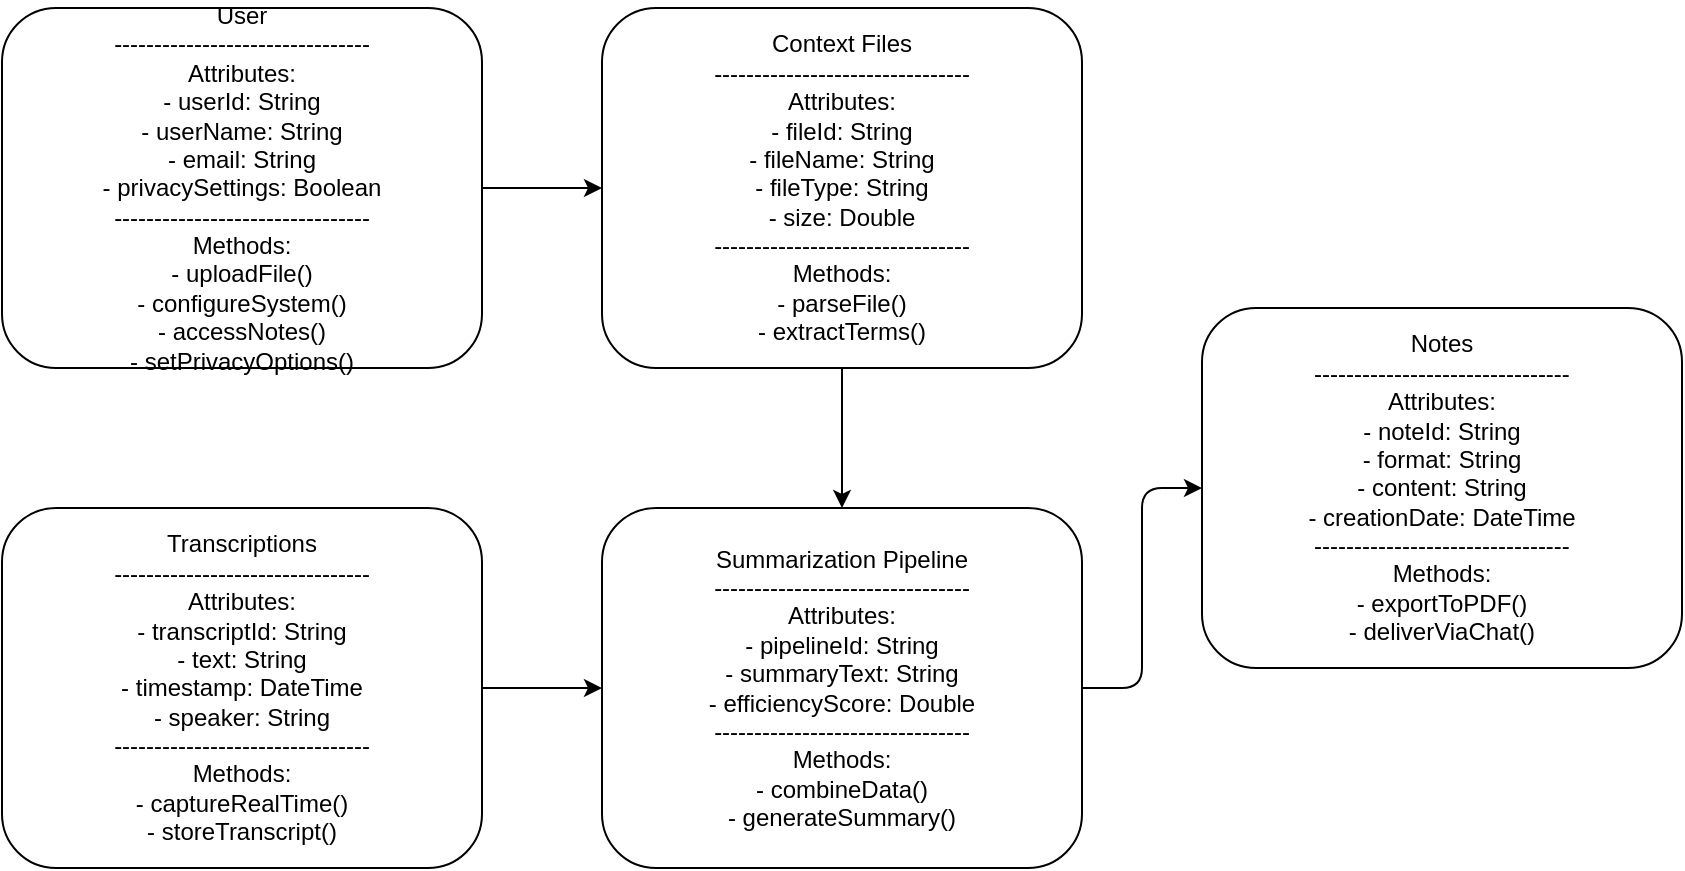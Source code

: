 <mxfile version="24.8.9">
  <diagram id="GvydzLp2npG492zEkwmf" name="Page-1">
    <mxGraphModel dx="2074" dy="1132" grid="1" gridSize="10" guides="1" tooltips="1" connect="1" arrows="1" fold="1" page="1" pageScale="1" pageWidth="850" pageHeight="1100" math="0" shadow="0">
      <root>
        <mxCell id="0" />
        <mxCell id="1" parent="0" />
        <mxCell id="2" value="User&#xa;--------------------------------&#xa;Attributes:&#xa;- userId: String&#xa;- userName: String&#xa;- email: String&#xa;- privacySettings: Boolean&#xa;--------------------------------&#xa;Methods:&#xa;- uploadFile()&#xa;- configureSystem()&#xa;- accessNotes()&#xa;- setPrivacyOptions()" style="shape=rectangle;rounded=1;whiteSpace=wrap;html=1;" vertex="1" parent="1">
          <mxGeometry x="50" y="50" width="240" height="180" as="geometry" />
        </mxCell>
        <mxCell id="3" value="Context Files&#xa;--------------------------------&#xa;Attributes:&#xa;- fileId: String&#xa;- fileName: String&#xa;- fileType: String&#xa;- size: Double&#xa;--------------------------------&#xa;Methods:&#xa;- parseFile()&#xa;- extractTerms()" style="shape=rectangle;rounded=1;whiteSpace=wrap;html=1;" vertex="1" parent="1">
          <mxGeometry x="350" y="50" width="240" height="180" as="geometry" />
        </mxCell>
        <mxCell id="4" value="Transcriptions&#xa;--------------------------------&#xa;Attributes:&#xa;- transcriptId: String&#xa;- text: String&#xa;- timestamp: DateTime&#xa;- speaker: String&#xa;--------------------------------&#xa;Methods:&#xa;- captureRealTime()&#xa;- storeTranscript()" style="shape=rectangle;rounded=1;whiteSpace=wrap;html=1;" vertex="1" parent="1">
          <mxGeometry x="50" y="300" width="240" height="180" as="geometry" />
        </mxCell>
        <mxCell id="5" value="Summarization Pipeline&#xa;--------------------------------&#xa;Attributes:&#xa;- pipelineId: String&#xa;- summaryText: String&#xa;- efficiencyScore: Double&#xa;--------------------------------&#xa;Methods:&#xa;- combineData()&#xa;- generateSummary()" style="shape=rectangle;rounded=1;whiteSpace=wrap;html=1;" vertex="1" parent="1">
          <mxGeometry x="350" y="300" width="240" height="180" as="geometry" />
        </mxCell>
        <mxCell id="6" value="Notes&#xa;--------------------------------&#xa;Attributes:&#xa;- noteId: String&#xa;- format: String&#xa;- content: String&#xa;- creationDate: DateTime&#xa;--------------------------------&#xa;Methods:&#xa;- exportToPDF()&#xa;- deliverViaChat()" style="shape=rectangle;rounded=1;whiteSpace=wrap;html=1;" vertex="1" parent="1">
          <mxGeometry x="650" y="200" width="240" height="180" as="geometry" />
        </mxCell>
        <mxCell id="7" style="edgeStyle=orthogonalEdgeStyle;rounded=1;html=1;" edge="1" parent="1" source="2" target="3">
          <mxGeometry relative="1" as="geometry" />
        </mxCell>
        <mxCell id="8" style="edgeStyle=orthogonalEdgeStyle;rounded=1;html=1;" edge="1" parent="1" source="3" target="5">
          <mxGeometry relative="1" as="geometry" />
        </mxCell>
        <mxCell id="9" style="edgeStyle=orthogonalEdgeStyle;rounded=1;html=1;" edge="1" parent="1" source="4" target="5">
          <mxGeometry relative="1" as="geometry" />
        </mxCell>
        <mxCell id="10" style="edgeStyle=orthogonalEdgeStyle;rounded=1;html=1;" edge="1" parent="1" source="5" target="6">
          <mxGeometry relative="1" as="geometry" />
        </mxCell>
      </root>
    </mxGraphModel>
  </diagram>
</mxfile>
